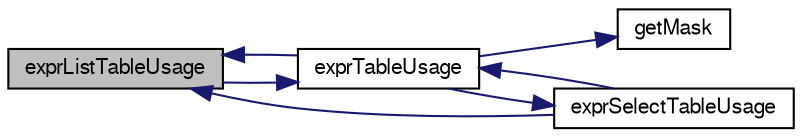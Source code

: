 digraph "exprListTableUsage"
{
  edge [fontname="FreeSans",fontsize="10",labelfontname="FreeSans",labelfontsize="10"];
  node [fontname="FreeSans",fontsize="10",shape=record];
  rankdir="LR";
  Node106453 [label="exprListTableUsage",height=0.2,width=0.4,color="black", fillcolor="grey75", style="filled", fontcolor="black"];
  Node106453 -> Node106454 [color="midnightblue",fontsize="10",style="solid",fontname="FreeSans"];
  Node106454 [label="exprTableUsage",height=0.2,width=0.4,color="black", fillcolor="white", style="filled",URL="$sqlite3_8c.html#adc74a03d7e143fc3158a9f530fa35919"];
  Node106454 -> Node106455 [color="midnightblue",fontsize="10",style="solid",fontname="FreeSans"];
  Node106455 [label="getMask",height=0.2,width=0.4,color="black", fillcolor="white", style="filled",URL="$sqlite3_8c.html#aff9554a4790fc9c0b4f80378505c45dc"];
  Node106454 -> Node106456 [color="midnightblue",fontsize="10",style="solid",fontname="FreeSans"];
  Node106456 [label="exprSelectTableUsage",height=0.2,width=0.4,color="black", fillcolor="white", style="filled",URL="$sqlite3_8c.html#af22cb4832e9eabf75dd8e07e6f9221a8"];
  Node106456 -> Node106453 [color="midnightblue",fontsize="10",style="solid",fontname="FreeSans"];
  Node106456 -> Node106454 [color="midnightblue",fontsize="10",style="solid",fontname="FreeSans"];
  Node106454 -> Node106453 [color="midnightblue",fontsize="10",style="solid",fontname="FreeSans"];
}
